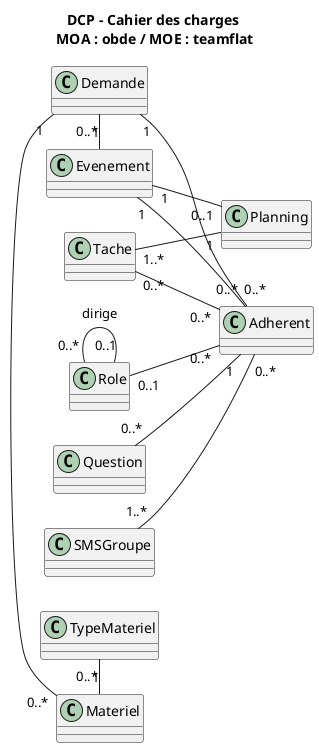 @startuml
title DCP - Cahier des charges\n MOA : <b>obde</b> / MOE : <b>teamflat</b>
left to right direction
skinparam shadowing false

class "Role" as role
class "Adherent" as adherent
class "Materiel" as materiel
class "TypeMateriel" as type
class "Evenement" as evenement
class "Planning" as planning
class "Tache" as tache
class "Demande" as demande
class "Question" as question
class "SMSGroupe" as sms

evenement "1" -- "0..1" planning
evenement "1" -- "0..*" adherent
tache "1..*" -- "1" planning
tache "0..*" -- "0..*" adherent
role "0..1" -- "0..*" adherent
question "0..*" -- "1" adherent
sms "1..*" -- "0..*" adherent
role "0..*" -- "0..1" role : dirige
demande "0..*" - "1" evenement
adherent "0..*" - "1" demande
type "0..*" - "1" materiel
demande "1" - "0..*" materiel

@enduml
